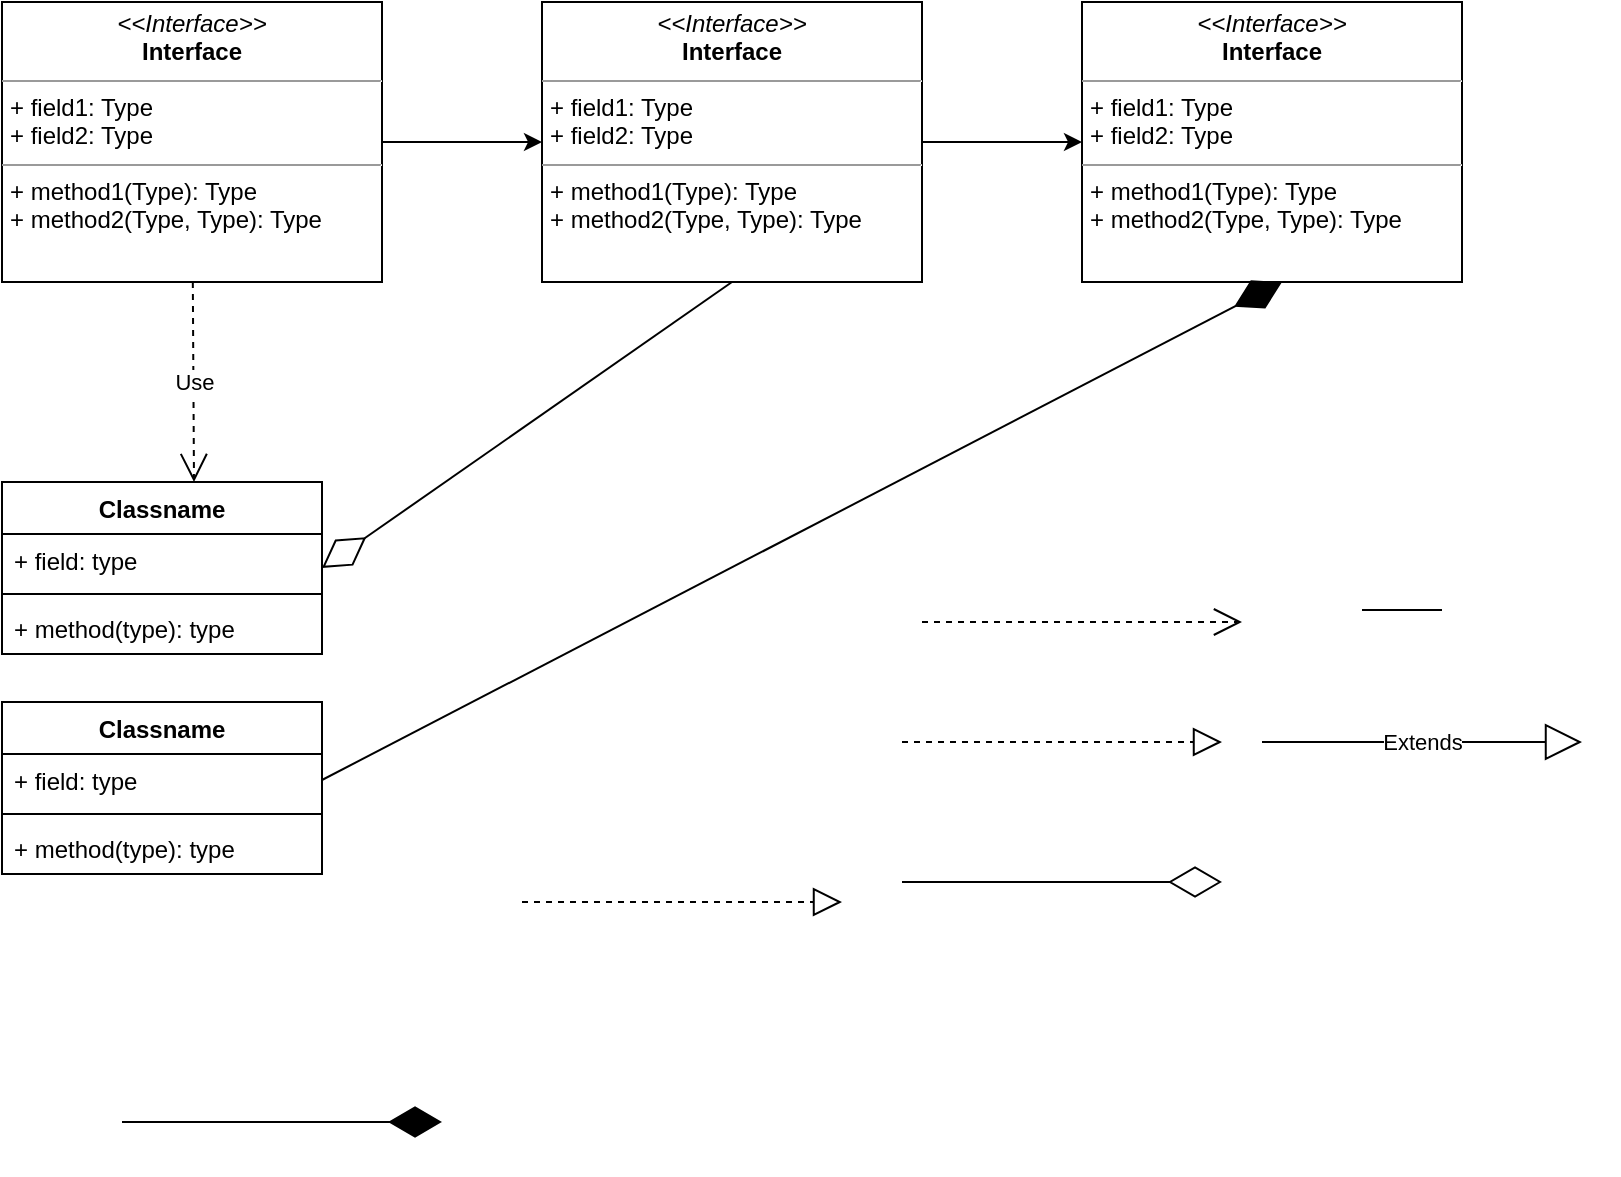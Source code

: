 <mxfile version="12.4.3" type="github" pages="1">
  <diagram id="7-X31Y0JkiVyVasz-_ed" name="Page-1">
    <mxGraphModel dx="1186" dy="779" grid="1" gridSize="10" guides="1" tooltips="1" connect="1" arrows="1" fold="1" page="1" pageScale="1" pageWidth="850" pageHeight="1100" math="0" shadow="0">
      <root>
        <mxCell id="0"/>
        <mxCell id="1" parent="0"/>
        <mxCell id="Dn6Z7uvmTUVgTg6eW6Ip-3" value="" style="edgeStyle=orthogonalEdgeStyle;rounded=0;orthogonalLoop=1;jettySize=auto;html=1;" edge="1" parent="1" source="Dn6Z7uvmTUVgTg6eW6Ip-1" target="Dn6Z7uvmTUVgTg6eW6Ip-2">
          <mxGeometry relative="1" as="geometry"/>
        </mxCell>
        <mxCell id="Dn6Z7uvmTUVgTg6eW6Ip-1" value="&lt;p style=&quot;margin:0px;margin-top:4px;text-align:center;&quot;&gt;&lt;i&gt;&amp;lt;&amp;lt;Interface&amp;gt;&amp;gt;&lt;/i&gt;&lt;br/&gt;&lt;b&gt;Interface&lt;/b&gt;&lt;/p&gt;&lt;hr size=&quot;1&quot;/&gt;&lt;p style=&quot;margin:0px;margin-left:4px;&quot;&gt;+ field1: Type&lt;br/&gt;+ field2: Type&lt;/p&gt;&lt;hr size=&quot;1&quot;/&gt;&lt;p style=&quot;margin:0px;margin-left:4px;&quot;&gt;+ method1(Type): Type&lt;br/&gt;+ method2(Type, Type): Type&lt;/p&gt;" style="verticalAlign=top;align=left;overflow=fill;fontSize=12;fontFamily=Helvetica;html=1;" vertex="1" parent="1">
          <mxGeometry x="20" y="20" width="190" height="140" as="geometry"/>
        </mxCell>
        <mxCell id="Dn6Z7uvmTUVgTg6eW6Ip-5" value="" style="edgeStyle=orthogonalEdgeStyle;rounded=0;orthogonalLoop=1;jettySize=auto;html=1;" edge="1" parent="1" source="Dn6Z7uvmTUVgTg6eW6Ip-2" target="Dn6Z7uvmTUVgTg6eW6Ip-4">
          <mxGeometry relative="1" as="geometry"/>
        </mxCell>
        <mxCell id="Dn6Z7uvmTUVgTg6eW6Ip-2" value="&lt;p style=&quot;margin:0px;margin-top:4px;text-align:center;&quot;&gt;&lt;i&gt;&amp;lt;&amp;lt;Interface&amp;gt;&amp;gt;&lt;/i&gt;&lt;br/&gt;&lt;b&gt;Interface&lt;/b&gt;&lt;/p&gt;&lt;hr size=&quot;1&quot;/&gt;&lt;p style=&quot;margin:0px;margin-left:4px;&quot;&gt;+ field1: Type&lt;br/&gt;+ field2: Type&lt;/p&gt;&lt;hr size=&quot;1&quot;/&gt;&lt;p style=&quot;margin:0px;margin-left:4px;&quot;&gt;+ method1(Type): Type&lt;br/&gt;+ method2(Type, Type): Type&lt;/p&gt;" style="verticalAlign=top;align=left;overflow=fill;fontSize=12;fontFamily=Helvetica;html=1;" vertex="1" parent="1">
          <mxGeometry x="290" y="20" width="190" height="140" as="geometry"/>
        </mxCell>
        <mxCell id="Dn6Z7uvmTUVgTg6eW6Ip-4" value="&lt;p style=&quot;margin:0px;margin-top:4px;text-align:center;&quot;&gt;&lt;i&gt;&amp;lt;&amp;lt;Interface&amp;gt;&amp;gt;&lt;/i&gt;&lt;br/&gt;&lt;b&gt;Interface&lt;/b&gt;&lt;/p&gt;&lt;hr size=&quot;1&quot;/&gt;&lt;p style=&quot;margin:0px;margin-left:4px;&quot;&gt;+ field1: Type&lt;br/&gt;+ field2: Type&lt;/p&gt;&lt;hr size=&quot;1&quot;/&gt;&lt;p style=&quot;margin:0px;margin-left:4px;&quot;&gt;+ method1(Type): Type&lt;br/&gt;+ method2(Type, Type): Type&lt;/p&gt;" style="verticalAlign=top;align=left;overflow=fill;fontSize=12;fontFamily=Helvetica;html=1;" vertex="1" parent="1">
          <mxGeometry x="560" y="20" width="190" height="140" as="geometry"/>
        </mxCell>
        <mxCell id="Dn6Z7uvmTUVgTg6eW6Ip-6" value="Classname" style="swimlane;fontStyle=1;align=center;verticalAlign=top;childLayout=stackLayout;horizontal=1;startSize=26;horizontalStack=0;resizeParent=1;resizeParentMax=0;resizeLast=0;collapsible=1;marginBottom=0;" vertex="1" parent="1">
          <mxGeometry x="20" y="260" width="160" height="86" as="geometry"/>
        </mxCell>
        <mxCell id="Dn6Z7uvmTUVgTg6eW6Ip-7" value="+ field: type" style="text;strokeColor=none;fillColor=none;align=left;verticalAlign=top;spacingLeft=4;spacingRight=4;overflow=hidden;rotatable=0;points=[[0,0.5],[1,0.5]];portConstraint=eastwest;" vertex="1" parent="Dn6Z7uvmTUVgTg6eW6Ip-6">
          <mxGeometry y="26" width="160" height="26" as="geometry"/>
        </mxCell>
        <mxCell id="Dn6Z7uvmTUVgTg6eW6Ip-8" value="" style="line;strokeWidth=1;fillColor=none;align=left;verticalAlign=middle;spacingTop=-1;spacingLeft=3;spacingRight=3;rotatable=0;labelPosition=right;points=[];portConstraint=eastwest;" vertex="1" parent="Dn6Z7uvmTUVgTg6eW6Ip-6">
          <mxGeometry y="52" width="160" height="8" as="geometry"/>
        </mxCell>
        <mxCell id="Dn6Z7uvmTUVgTg6eW6Ip-9" value="+ method(type): type" style="text;strokeColor=none;fillColor=none;align=left;verticalAlign=top;spacingLeft=4;spacingRight=4;overflow=hidden;rotatable=0;points=[[0,0.5],[1,0.5]];portConstraint=eastwest;" vertex="1" parent="Dn6Z7uvmTUVgTg6eW6Ip-6">
          <mxGeometry y="60" width="160" height="26" as="geometry"/>
        </mxCell>
        <mxCell id="Dn6Z7uvmTUVgTg6eW6Ip-10" value="Use" style="endArrow=open;endSize=12;dashed=1;html=1;" edge="1" parent="1" source="Dn6Z7uvmTUVgTg6eW6Ip-1">
          <mxGeometry width="160" relative="1" as="geometry">
            <mxPoint x="20" y="370" as="sourcePoint"/>
            <mxPoint x="116" y="260" as="targetPoint"/>
          </mxGeometry>
        </mxCell>
        <mxCell id="Dn6Z7uvmTUVgTg6eW6Ip-15" value="" style="endArrow=diamondThin;endFill=0;endSize=24;html=1;exitX=0.5;exitY=1;exitDx=0;exitDy=0;entryX=1;entryY=0.5;entryDx=0;entryDy=0;" edge="1" parent="1" source="Dn6Z7uvmTUVgTg6eW6Ip-2" target="Dn6Z7uvmTUVgTg6eW6Ip-6">
          <mxGeometry width="160" relative="1" as="geometry">
            <mxPoint x="310" y="270" as="sourcePoint"/>
            <mxPoint x="180" y="370" as="targetPoint"/>
          </mxGeometry>
        </mxCell>
        <mxCell id="Dn6Z7uvmTUVgTg6eW6Ip-16" value="Classname" style="swimlane;fontStyle=1;align=center;verticalAlign=top;childLayout=stackLayout;horizontal=1;startSize=26;horizontalStack=0;resizeParent=1;resizeParentMax=0;resizeLast=0;collapsible=1;marginBottom=0;" vertex="1" parent="1">
          <mxGeometry x="20" y="370" width="160" height="86" as="geometry"/>
        </mxCell>
        <mxCell id="Dn6Z7uvmTUVgTg6eW6Ip-17" value="+ field: type" style="text;strokeColor=none;fillColor=none;align=left;verticalAlign=top;spacingLeft=4;spacingRight=4;overflow=hidden;rotatable=0;points=[[0,0.5],[1,0.5]];portConstraint=eastwest;" vertex="1" parent="Dn6Z7uvmTUVgTg6eW6Ip-16">
          <mxGeometry y="26" width="160" height="26" as="geometry"/>
        </mxCell>
        <mxCell id="Dn6Z7uvmTUVgTg6eW6Ip-18" value="" style="line;strokeWidth=1;fillColor=none;align=left;verticalAlign=middle;spacingTop=-1;spacingLeft=3;spacingRight=3;rotatable=0;labelPosition=right;points=[];portConstraint=eastwest;" vertex="1" parent="Dn6Z7uvmTUVgTg6eW6Ip-16">
          <mxGeometry y="52" width="160" height="8" as="geometry"/>
        </mxCell>
        <mxCell id="Dn6Z7uvmTUVgTg6eW6Ip-19" value="+ method(type): type" style="text;strokeColor=none;fillColor=none;align=left;verticalAlign=top;spacingLeft=4;spacingRight=4;overflow=hidden;rotatable=0;points=[[0,0.5],[1,0.5]];portConstraint=eastwest;" vertex="1" parent="Dn6Z7uvmTUVgTg6eW6Ip-16">
          <mxGeometry y="60" width="160" height="26" as="geometry"/>
        </mxCell>
        <mxCell id="Dn6Z7uvmTUVgTg6eW6Ip-21" value="" style="endArrow=diamondThin;endFill=1;endSize=24;html=1;exitX=1;exitY=0.5;exitDx=0;exitDy=0;" edge="1" parent="1" source="Dn6Z7uvmTUVgTg6eW6Ip-17">
          <mxGeometry width="160" relative="1" as="geometry">
            <mxPoint x="500" y="160" as="sourcePoint"/>
            <mxPoint x="660" y="160" as="targetPoint"/>
          </mxGeometry>
        </mxCell>
        <mxCell id="Dn6Z7uvmTUVgTg6eW6Ip-22" value="" style="endArrow=diamondThin;endFill=0;endSize=24;html=1;" edge="1" parent="1">
          <mxGeometry width="160" relative="1" as="geometry">
            <mxPoint x="470" y="460" as="sourcePoint"/>
            <mxPoint x="630" y="460" as="targetPoint"/>
          </mxGeometry>
        </mxCell>
        <mxCell id="Dn6Z7uvmTUVgTg6eW6Ip-23" value="" style="endArrow=diamondThin;endFill=1;endSize=24;html=1;" edge="1" parent="1">
          <mxGeometry width="160" relative="1" as="geometry">
            <mxPoint x="80" y="580" as="sourcePoint"/>
            <mxPoint x="240" y="580" as="targetPoint"/>
          </mxGeometry>
        </mxCell>
        <mxCell id="Dn6Z7uvmTUVgTg6eW6Ip-24" value="" style="endArrow=block;dashed=1;endFill=0;endSize=12;html=1;" edge="1" parent="1">
          <mxGeometry width="160" relative="1" as="geometry">
            <mxPoint x="280" y="470" as="sourcePoint"/>
            <mxPoint x="440" y="470" as="targetPoint"/>
          </mxGeometry>
        </mxCell>
        <mxCell id="Dn6Z7uvmTUVgTg6eW6Ip-26" value="Extends" style="endArrow=block;endSize=16;endFill=0;html=1;" edge="1" parent="1">
          <mxGeometry width="160" relative="1" as="geometry">
            <mxPoint x="650" y="390" as="sourcePoint"/>
            <mxPoint x="810" y="390" as="targetPoint"/>
          </mxGeometry>
        </mxCell>
        <mxCell id="Dn6Z7uvmTUVgTg6eW6Ip-27" value="" style="endArrow=block;dashed=1;endFill=0;endSize=12;html=1;" edge="1" parent="1">
          <mxGeometry width="160" relative="1" as="geometry">
            <mxPoint x="470" y="390" as="sourcePoint"/>
            <mxPoint x="630" y="390" as="targetPoint"/>
          </mxGeometry>
        </mxCell>
        <mxCell id="Dn6Z7uvmTUVgTg6eW6Ip-28" value="" style="endArrow=open;endSize=12;dashed=1;html=1;" edge="1" parent="1">
          <mxGeometry width="160" relative="1" as="geometry">
            <mxPoint x="480" y="330" as="sourcePoint"/>
            <mxPoint x="640" y="330" as="targetPoint"/>
          </mxGeometry>
        </mxCell>
        <mxCell id="Dn6Z7uvmTUVgTg6eW6Ip-29" value="" style="line;strokeWidth=1;fillColor=none;align=left;verticalAlign=middle;spacingTop=-1;spacingLeft=3;spacingRight=3;rotatable=0;labelPosition=right;points=[];portConstraint=eastwest;" vertex="1" parent="1">
          <mxGeometry x="700" y="320" width="40" height="8" as="geometry"/>
        </mxCell>
      </root>
    </mxGraphModel>
  </diagram>
</mxfile>
